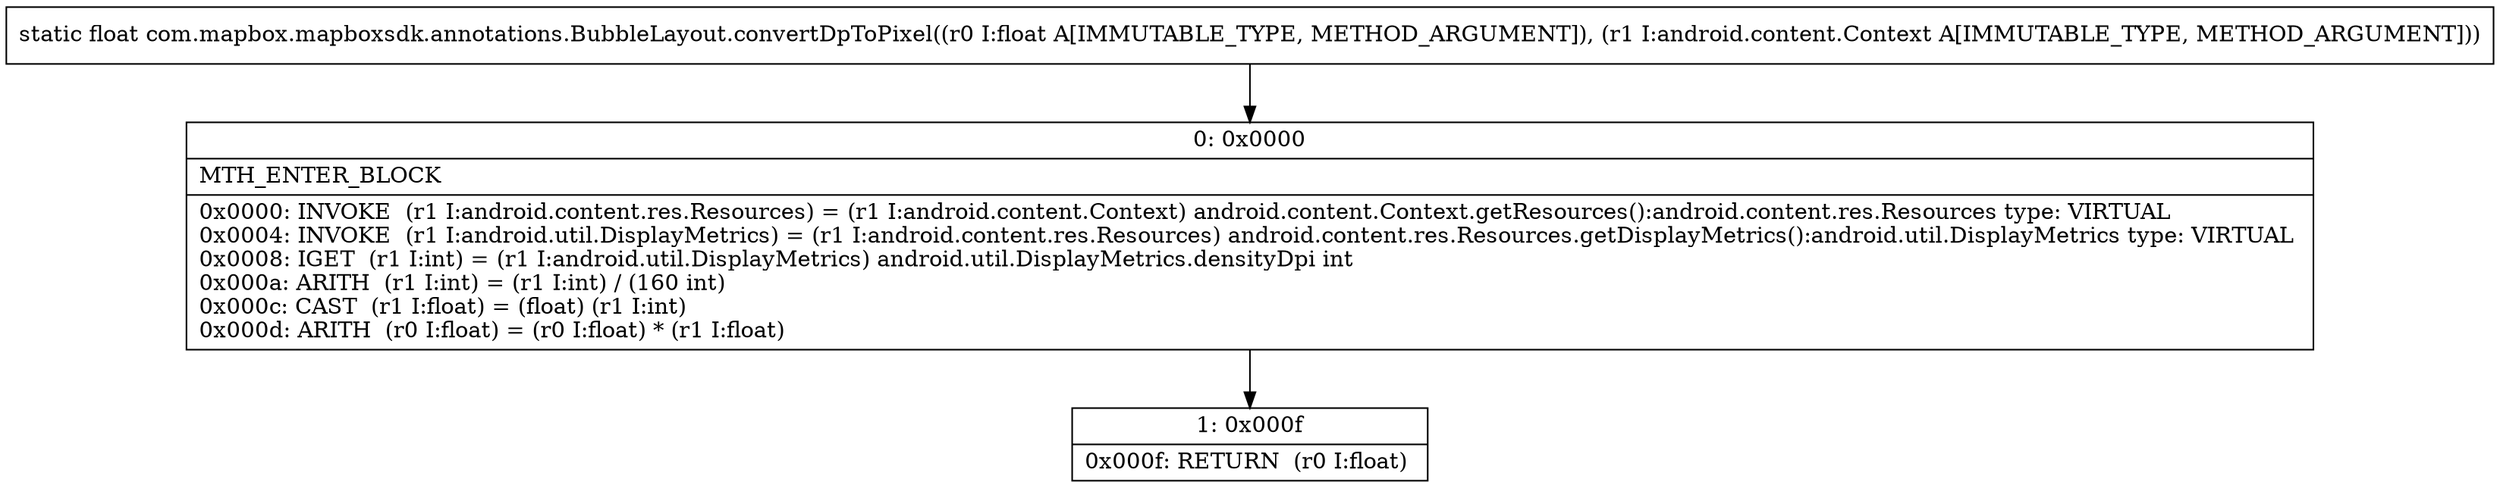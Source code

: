 digraph "CFG forcom.mapbox.mapboxsdk.annotations.BubbleLayout.convertDpToPixel(FLandroid\/content\/Context;)F" {
Node_0 [shape=record,label="{0\:\ 0x0000|MTH_ENTER_BLOCK\l|0x0000: INVOKE  (r1 I:android.content.res.Resources) = (r1 I:android.content.Context) android.content.Context.getResources():android.content.res.Resources type: VIRTUAL \l0x0004: INVOKE  (r1 I:android.util.DisplayMetrics) = (r1 I:android.content.res.Resources) android.content.res.Resources.getDisplayMetrics():android.util.DisplayMetrics type: VIRTUAL \l0x0008: IGET  (r1 I:int) = (r1 I:android.util.DisplayMetrics) android.util.DisplayMetrics.densityDpi int \l0x000a: ARITH  (r1 I:int) = (r1 I:int) \/ (160 int) \l0x000c: CAST  (r1 I:float) = (float) (r1 I:int) \l0x000d: ARITH  (r0 I:float) = (r0 I:float) * (r1 I:float) \l}"];
Node_1 [shape=record,label="{1\:\ 0x000f|0x000f: RETURN  (r0 I:float) \l}"];
MethodNode[shape=record,label="{static float com.mapbox.mapboxsdk.annotations.BubbleLayout.convertDpToPixel((r0 I:float A[IMMUTABLE_TYPE, METHOD_ARGUMENT]), (r1 I:android.content.Context A[IMMUTABLE_TYPE, METHOD_ARGUMENT])) }"];
MethodNode -> Node_0;
Node_0 -> Node_1;
}

